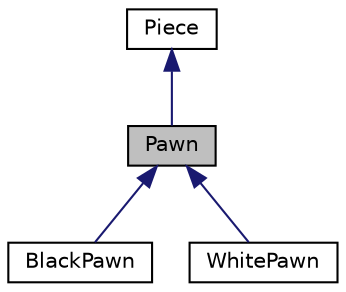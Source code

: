 digraph G
{
  bgcolor="transparent";
  edge [fontname="Helvetica",fontsize="10",labelfontname="Helvetica",labelfontsize="10"];
  node [fontname="Helvetica",fontsize="10",shape=record];
  Node1 [label="Pawn",height=0.2,width=0.4,color="black", fillcolor="grey75", style="filled" fontcolor="black"];
  Node2 -> Node1 [dir=back,color="midnightblue",fontsize="10",style="solid",fontname="Helvetica"];
  Node2 [label="Piece",height=0.2,width=0.4,color="black",URL="$d5/df0/classPiece.html",tooltip="Virtual base class for all Piece objects."];
  Node1 -> Node3 [dir=back,color="midnightblue",fontsize="10",style="solid",fontname="Helvetica"];
  Node3 [label="BlackPawn",height=0.2,width=0.4,color="black",URL="$d9/d37/classBlackPawn.html"];
  Node1 -> Node4 [dir=back,color="midnightblue",fontsize="10",style="solid",fontname="Helvetica"];
  Node4 [label="WhitePawn",height=0.2,width=0.4,color="black",URL="$d3/df9/classWhitePawn.html"];
}
